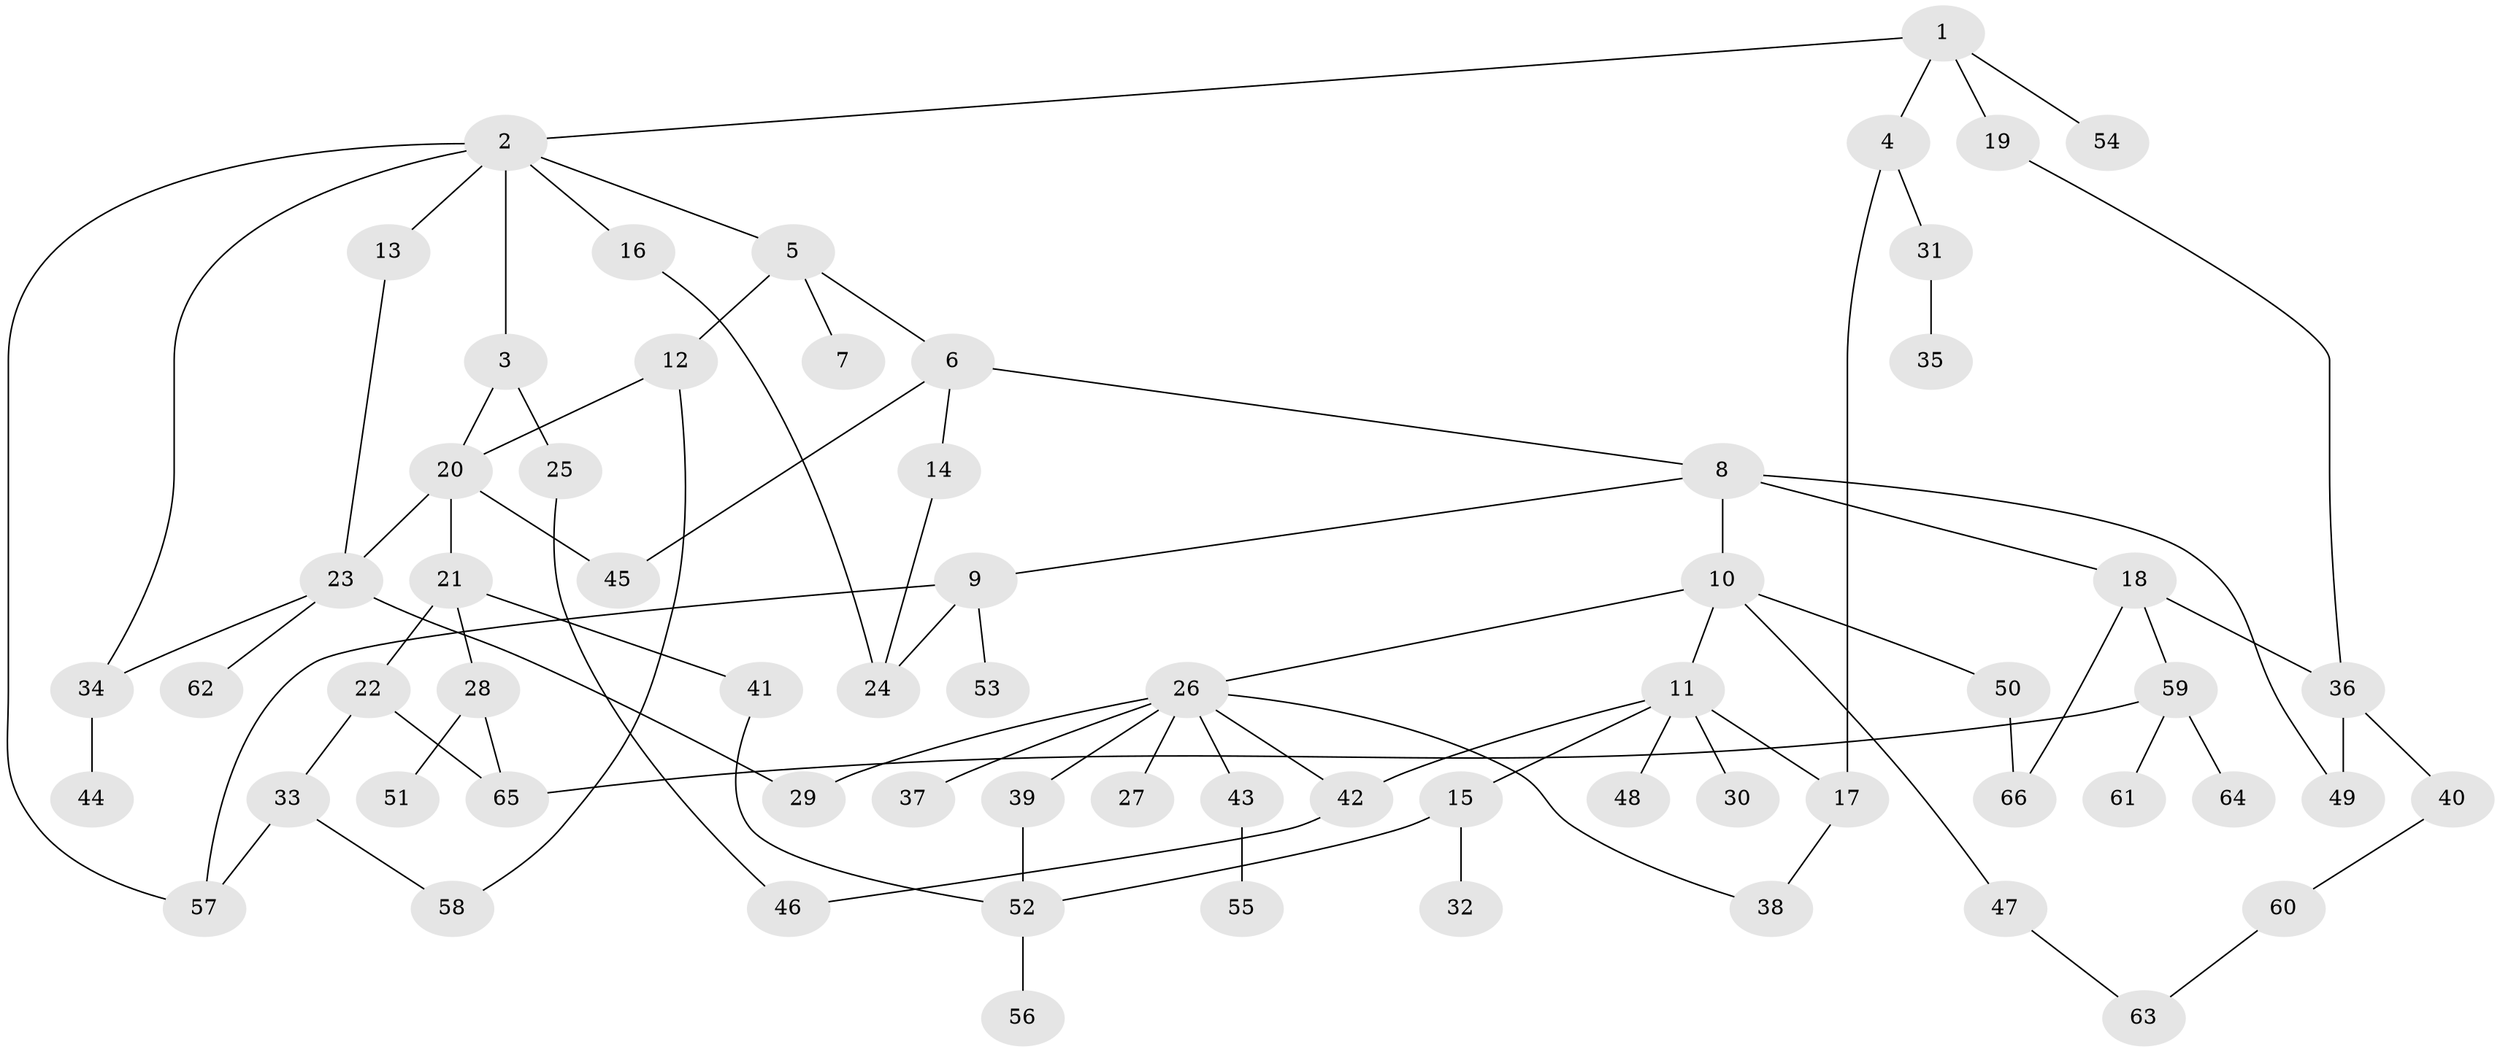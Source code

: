 // Generated by graph-tools (version 1.1) at 2025/34/03/09/25 02:34:26]
// undirected, 66 vertices, 87 edges
graph export_dot {
graph [start="1"]
  node [color=gray90,style=filled];
  1;
  2;
  3;
  4;
  5;
  6;
  7;
  8;
  9;
  10;
  11;
  12;
  13;
  14;
  15;
  16;
  17;
  18;
  19;
  20;
  21;
  22;
  23;
  24;
  25;
  26;
  27;
  28;
  29;
  30;
  31;
  32;
  33;
  34;
  35;
  36;
  37;
  38;
  39;
  40;
  41;
  42;
  43;
  44;
  45;
  46;
  47;
  48;
  49;
  50;
  51;
  52;
  53;
  54;
  55;
  56;
  57;
  58;
  59;
  60;
  61;
  62;
  63;
  64;
  65;
  66;
  1 -- 2;
  1 -- 4;
  1 -- 19;
  1 -- 54;
  2 -- 3;
  2 -- 5;
  2 -- 13;
  2 -- 16;
  2 -- 34;
  2 -- 57;
  3 -- 25;
  3 -- 20;
  4 -- 17;
  4 -- 31;
  5 -- 6;
  5 -- 7;
  5 -- 12;
  6 -- 8;
  6 -- 14;
  6 -- 45;
  8 -- 9;
  8 -- 10;
  8 -- 18;
  8 -- 49;
  9 -- 53;
  9 -- 24;
  9 -- 57;
  10 -- 11;
  10 -- 26;
  10 -- 47;
  10 -- 50;
  11 -- 15;
  11 -- 30;
  11 -- 48;
  11 -- 17;
  11 -- 42;
  12 -- 20;
  12 -- 58;
  13 -- 23;
  14 -- 24;
  15 -- 32;
  15 -- 52;
  16 -- 24;
  17 -- 38;
  18 -- 59;
  18 -- 66;
  18 -- 36;
  19 -- 36;
  20 -- 21;
  20 -- 45;
  20 -- 23;
  21 -- 22;
  21 -- 28;
  21 -- 41;
  22 -- 33;
  22 -- 65;
  23 -- 29;
  23 -- 62;
  23 -- 34;
  25 -- 46;
  26 -- 27;
  26 -- 37;
  26 -- 38;
  26 -- 39;
  26 -- 42;
  26 -- 43;
  26 -- 29;
  28 -- 51;
  28 -- 65;
  31 -- 35;
  33 -- 58;
  33 -- 57;
  34 -- 44;
  36 -- 40;
  36 -- 49;
  39 -- 52;
  40 -- 60;
  41 -- 52;
  42 -- 46;
  43 -- 55;
  47 -- 63;
  50 -- 66;
  52 -- 56;
  59 -- 61;
  59 -- 64;
  59 -- 65;
  60 -- 63;
}
